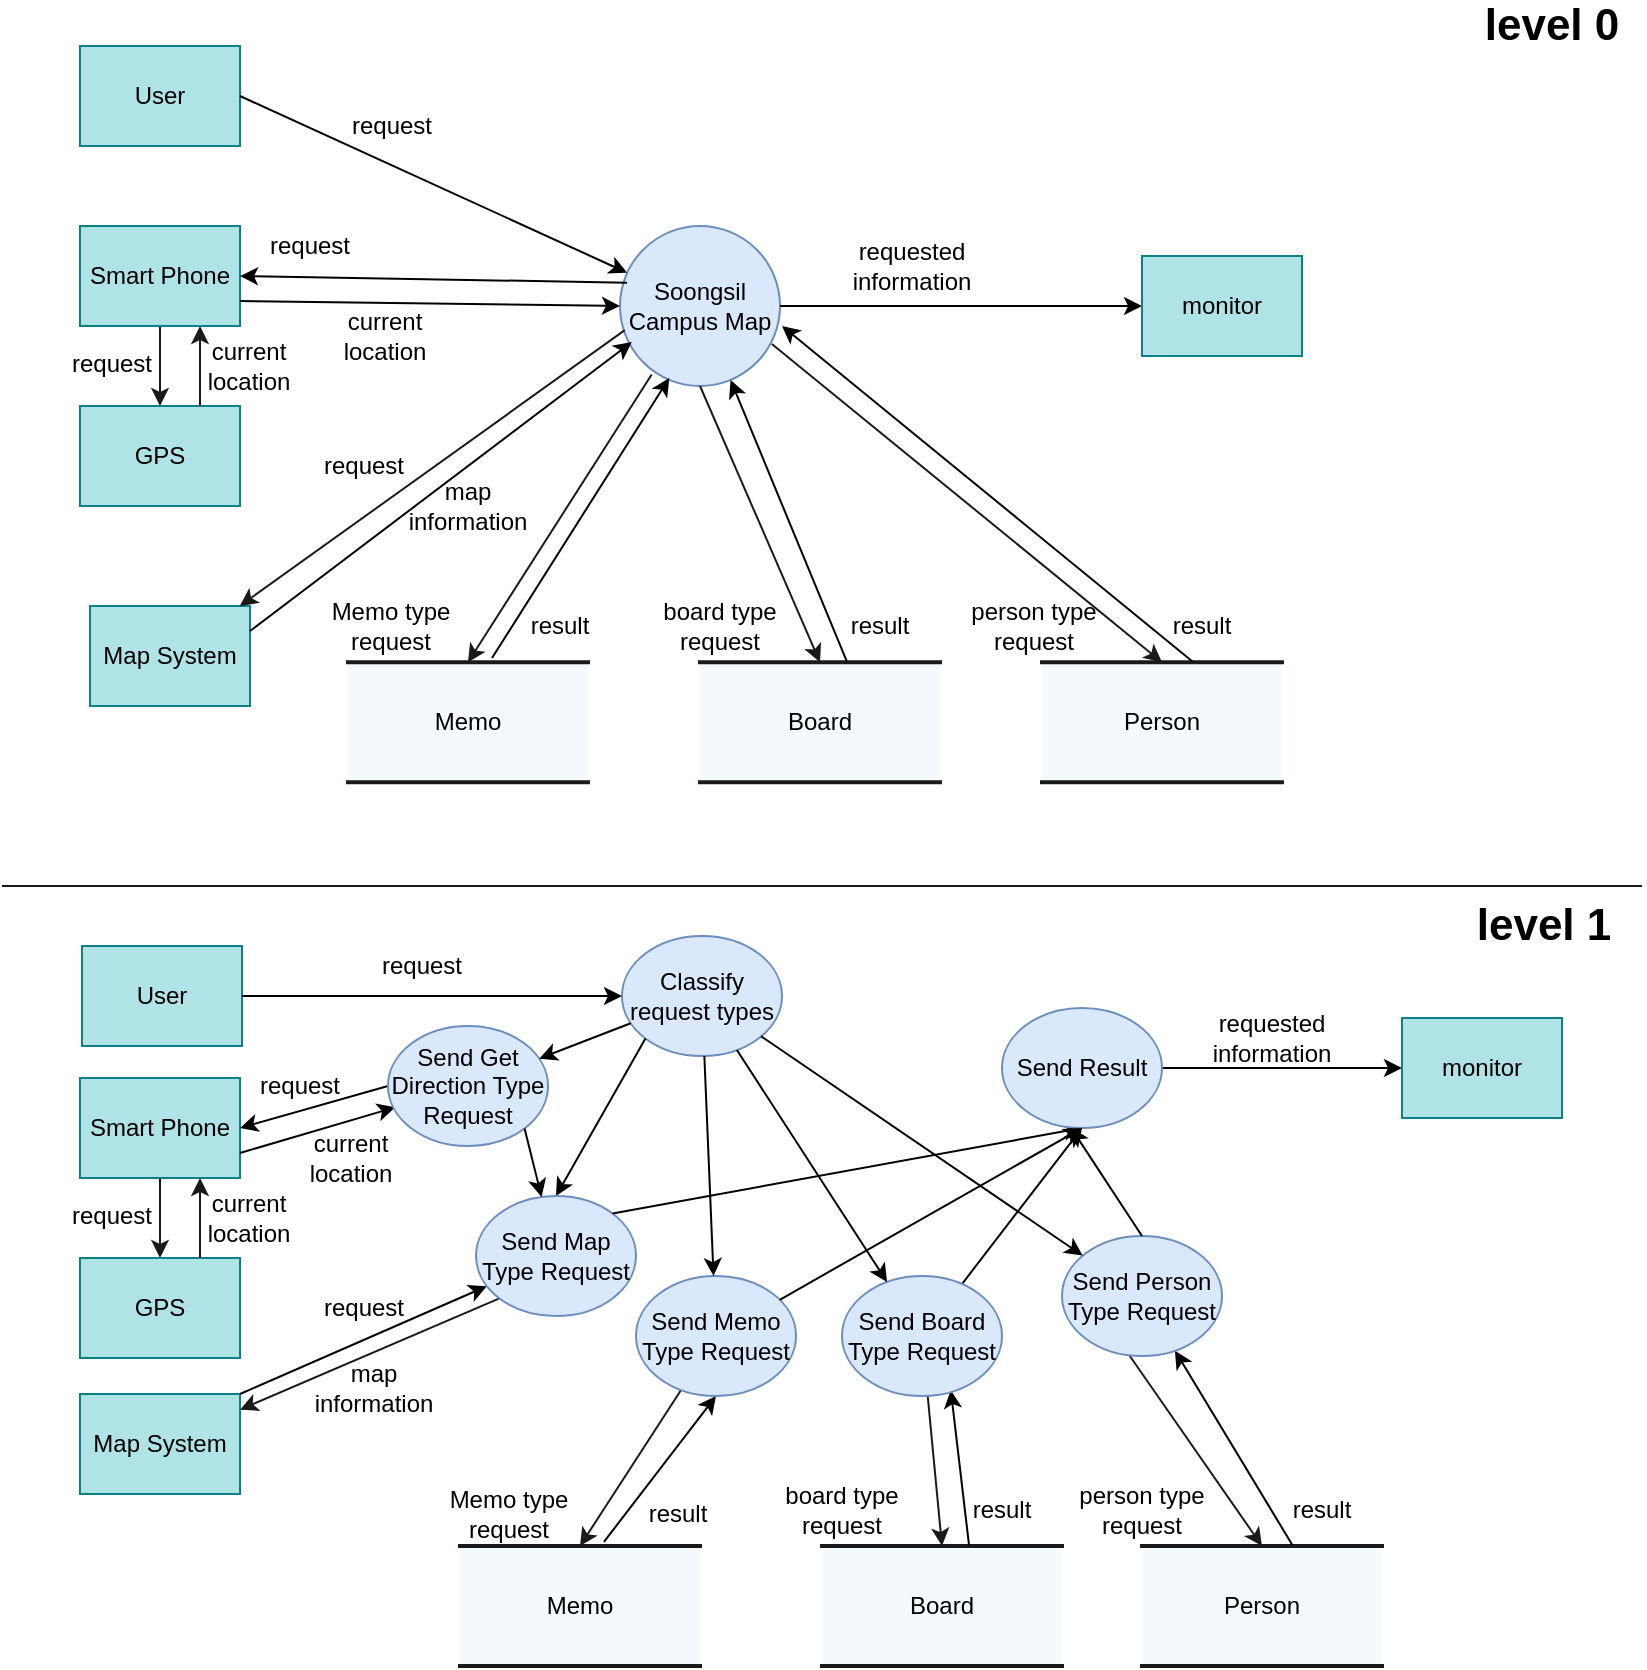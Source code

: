 <mxfile version="14.5.10" type="github">
  <diagram id="bymFOXxrn5_BvPnEqQ4S" name="Page-1">
    <mxGraphModel dx="1614" dy="864" grid="1" gridSize="10" guides="1" tooltips="1" connect="1" arrows="1" fold="1" page="1" pageScale="1" pageWidth="827" pageHeight="1169" math="0" shadow="0">
      <root>
        <mxCell id="0" />
        <mxCell id="1" parent="0" />
        <mxCell id="Yp8CZBlHFuohsSUHgXvk-1" value="Soongsil&lt;br&gt;Campus Map" style="ellipse;whiteSpace=wrap;html=1;aspect=fixed;fillColor=#dae8fc;strokeColor=#6c8ebf;" vertex="1" parent="1">
          <mxGeometry x="309" y="120" width="80" height="80" as="geometry" />
        </mxCell>
        <mxCell id="Yp8CZBlHFuohsSUHgXvk-2" value="User" style="rounded=0;whiteSpace=wrap;html=1;fillColor=#b0e3e6;strokeColor=#0e8088;" vertex="1" parent="1">
          <mxGeometry x="39" y="30" width="80" height="50" as="geometry" />
        </mxCell>
        <mxCell id="Yp8CZBlHFuohsSUHgXvk-3" value="" style="endArrow=classic;html=1;exitX=1;exitY=0.5;exitDx=0;exitDy=0;" edge="1" parent="1" source="Yp8CZBlHFuohsSUHgXvk-2" target="Yp8CZBlHFuohsSUHgXvk-1">
          <mxGeometry width="50" height="50" relative="1" as="geometry">
            <mxPoint x="179" y="240" as="sourcePoint" />
            <mxPoint x="229" y="190" as="targetPoint" />
          </mxGeometry>
        </mxCell>
        <mxCell id="Yp8CZBlHFuohsSUHgXvk-4" value="Map System" style="rounded=0;whiteSpace=wrap;html=1;fillColor=#b0e3e6;strokeColor=#0e8088;" vertex="1" parent="1">
          <mxGeometry x="44" y="310" width="80" height="50" as="geometry" />
        </mxCell>
        <mxCell id="Yp8CZBlHFuohsSUHgXvk-5" value="" style="endArrow=classic;html=1;exitX=1;exitY=0.25;exitDx=0;exitDy=0;entryX=0.074;entryY=0.725;entryDx=0;entryDy=0;entryPerimeter=0;" edge="1" parent="1" source="Yp8CZBlHFuohsSUHgXvk-4" target="Yp8CZBlHFuohsSUHgXvk-1">
          <mxGeometry width="50" height="50" relative="1" as="geometry">
            <mxPoint x="129" y="145" as="sourcePoint" />
            <mxPoint x="210.6" y="168.8" as="targetPoint" />
          </mxGeometry>
        </mxCell>
        <mxCell id="Yp8CZBlHFuohsSUHgXvk-6" value="" style="endArrow=classic;html=1;fillColor=#fff2cc;strokeColor=#1A1A1A;exitX=0.03;exitY=0.651;exitDx=0;exitDy=0;exitPerimeter=0;" edge="1" parent="1" source="Yp8CZBlHFuohsSUHgXvk-1" target="Yp8CZBlHFuohsSUHgXvk-4">
          <mxGeometry width="50" height="50" relative="1" as="geometry">
            <mxPoint x="206" y="189" as="sourcePoint" />
            <mxPoint x="220.716" y="208.284" as="targetPoint" />
          </mxGeometry>
        </mxCell>
        <mxCell id="Yp8CZBlHFuohsSUHgXvk-7" value="request" style="text;html=1;strokeColor=none;fillColor=none;align=center;verticalAlign=middle;whiteSpace=wrap;rounded=0;" vertex="1" parent="1">
          <mxGeometry x="174.5" y="60" width="40" height="20" as="geometry" />
        </mxCell>
        <mxCell id="Yp8CZBlHFuohsSUHgXvk-8" value="request" style="text;html=1;strokeColor=none;fillColor=none;align=center;verticalAlign=middle;whiteSpace=wrap;rounded=0;" vertex="1" parent="1">
          <mxGeometry x="161" y="230" width="40" height="20" as="geometry" />
        </mxCell>
        <mxCell id="Yp8CZBlHFuohsSUHgXvk-9" value="map information" style="text;html=1;strokeColor=none;fillColor=none;align=center;verticalAlign=middle;whiteSpace=wrap;rounded=0;" vertex="1" parent="1">
          <mxGeometry x="208" y="250" width="50" height="20" as="geometry" />
        </mxCell>
        <mxCell id="Yp8CZBlHFuohsSUHgXvk-10" value="" style="endArrow=classic;html=1;exitX=1;exitY=0.5;exitDx=0;exitDy=0;" edge="1" parent="1" source="Yp8CZBlHFuohsSUHgXvk-1" target="Yp8CZBlHFuohsSUHgXvk-11">
          <mxGeometry width="50" height="50" relative="1" as="geometry">
            <mxPoint x="319" y="230" as="sourcePoint" />
            <mxPoint x="369" y="170" as="targetPoint" />
          </mxGeometry>
        </mxCell>
        <mxCell id="Yp8CZBlHFuohsSUHgXvk-11" value="monitor" style="rounded=0;whiteSpace=wrap;html=1;fillColor=#b0e3e6;strokeColor=#0e8088;" vertex="1" parent="1">
          <mxGeometry x="570" y="135" width="80" height="50" as="geometry" />
        </mxCell>
        <mxCell id="Yp8CZBlHFuohsSUHgXvk-12" value="requested information" style="text;html=1;strokeColor=none;fillColor=none;align=center;verticalAlign=middle;whiteSpace=wrap;rounded=0;" vertex="1" parent="1">
          <mxGeometry x="430" y="130" width="50" height="20" as="geometry" />
        </mxCell>
        <mxCell id="Yp8CZBlHFuohsSUHgXvk-26" value="" style="endArrow=none;html=1;strokeColor=#1A1A1A;" edge="1" parent="1">
          <mxGeometry width="50" height="50" relative="1" as="geometry">
            <mxPoint y="450" as="sourcePoint" />
            <mxPoint x="820" y="450" as="targetPoint" />
          </mxGeometry>
        </mxCell>
        <mxCell id="Yp8CZBlHFuohsSUHgXvk-27" value="&lt;font style=&quot;font-size: 22px&quot;&gt;&lt;b&gt;level 0&lt;/b&gt;&lt;/font&gt;" style="text;html=1;strokeColor=none;fillColor=none;align=center;verticalAlign=middle;whiteSpace=wrap;rounded=0;" vertex="1" parent="1">
          <mxGeometry x="730" y="10" width="90" height="20" as="geometry" />
        </mxCell>
        <mxCell id="Yp8CZBlHFuohsSUHgXvk-28" value="&lt;font style=&quot;font-size: 22px&quot;&gt;&lt;b&gt;level 1&lt;/b&gt;&lt;/font&gt;" style="text;html=1;strokeColor=none;fillColor=none;align=center;verticalAlign=middle;whiteSpace=wrap;rounded=0;" vertex="1" parent="1">
          <mxGeometry x="726" y="460" width="90" height="20" as="geometry" />
        </mxCell>
        <mxCell id="Yp8CZBlHFuohsSUHgXvk-31" value="Classify request types" style="ellipse;whiteSpace=wrap;html=1;fillColor=#dae8fc;strokeColor=#6c8ebf;" vertex="1" parent="1">
          <mxGeometry x="310" y="475" width="80" height="60" as="geometry" />
        </mxCell>
        <mxCell id="Yp8CZBlHFuohsSUHgXvk-100" value="Memo" style="shape=partialRectangle;whiteSpace=wrap;html=1;left=0;right=0;fillColor=#F4F9FC;strokeWidth=2;strokeColor=#1A1A1A;" vertex="1" parent="1">
          <mxGeometry x="173" y="338.14" width="120" height="60" as="geometry" />
        </mxCell>
        <mxCell id="Yp8CZBlHFuohsSUHgXvk-101" value="" style="endArrow=classic;html=1;fillColor=#fff2cc;strokeColor=#1A1A1A;entryX=0.5;entryY=0;entryDx=0;entryDy=0;exitX=0.198;exitY=0.928;exitDx=0;exitDy=0;exitPerimeter=0;" edge="1" parent="1" target="Yp8CZBlHFuohsSUHgXvk-100" source="Yp8CZBlHFuohsSUHgXvk-1">
          <mxGeometry width="50" height="50" relative="1" as="geometry">
            <mxPoint x="233" y="210" as="sourcePoint" />
            <mxPoint x="224" y="226.14" as="targetPoint" />
          </mxGeometry>
        </mxCell>
        <mxCell id="Yp8CZBlHFuohsSUHgXvk-102" value="board type request" style="text;html=1;strokeColor=none;fillColor=none;align=center;verticalAlign=middle;whiteSpace=wrap;rounded=0;" vertex="1" parent="1">
          <mxGeometry x="329" y="310" width="60" height="20" as="geometry" />
        </mxCell>
        <mxCell id="Yp8CZBlHFuohsSUHgXvk-103" value="" style="endArrow=classic;html=1;exitX=0.6;exitY=-0.035;exitDx=0;exitDy=0;exitPerimeter=0;entryX=0.308;entryY=0.95;entryDx=0;entryDy=0;entryPerimeter=0;" edge="1" parent="1" source="Yp8CZBlHFuohsSUHgXvk-100" target="Yp8CZBlHFuohsSUHgXvk-1">
          <mxGeometry width="50" height="50" relative="1" as="geometry">
            <mxPoint x="251" y="364.14" as="sourcePoint" />
            <mxPoint x="245" y="210" as="targetPoint" />
          </mxGeometry>
        </mxCell>
        <mxCell id="Yp8CZBlHFuohsSUHgXvk-104" value="result" style="text;html=1;strokeColor=none;fillColor=none;align=center;verticalAlign=middle;whiteSpace=wrap;rounded=0;" vertex="1" parent="1">
          <mxGeometry x="249" y="310" width="60" height="20" as="geometry" />
        </mxCell>
        <mxCell id="Yp8CZBlHFuohsSUHgXvk-105" value="Board" style="shape=partialRectangle;whiteSpace=wrap;html=1;left=0;right=0;fillColor=#F4F9FC;strokeWidth=2;strokeColor=#1A1A1A;" vertex="1" parent="1">
          <mxGeometry x="349" y="338.14" width="120" height="60" as="geometry" />
        </mxCell>
        <mxCell id="Yp8CZBlHFuohsSUHgXvk-106" value="" style="endArrow=classic;html=1;exitX=0.5;exitY=1;exitDx=0;exitDy=0;fillColor=#fff2cc;strokeColor=#1A1A1A;entryX=0.5;entryY=0;entryDx=0;entryDy=0;" edge="1" parent="1" target="Yp8CZBlHFuohsSUHgXvk-105" source="Yp8CZBlHFuohsSUHgXvk-1">
          <mxGeometry width="50" height="50" relative="1" as="geometry">
            <mxPoint x="259.959" y="205.485" as="sourcePoint" />
            <mxPoint x="433" y="241.14" as="targetPoint" />
          </mxGeometry>
        </mxCell>
        <mxCell id="Yp8CZBlHFuohsSUHgXvk-107" value="person type request" style="text;html=1;strokeColor=none;fillColor=none;align=center;verticalAlign=middle;whiteSpace=wrap;rounded=0;" vertex="1" parent="1">
          <mxGeometry x="480" y="310" width="72" height="20" as="geometry" />
        </mxCell>
        <mxCell id="Yp8CZBlHFuohsSUHgXvk-108" value="" style="endArrow=classic;html=1;exitX=0.613;exitY=-0.001;exitDx=0;exitDy=0;exitPerimeter=0;" edge="1" parent="1" source="Yp8CZBlHFuohsSUHgXvk-105" target="Yp8CZBlHFuohsSUHgXvk-1">
          <mxGeometry width="50" height="50" relative="1" as="geometry">
            <mxPoint x="433" y="253.64" as="sourcePoint" />
            <mxPoint x="268.598" y="195.0" as="targetPoint" />
          </mxGeometry>
        </mxCell>
        <mxCell id="Yp8CZBlHFuohsSUHgXvk-109" value="result" style="text;html=1;strokeColor=none;fillColor=none;align=center;verticalAlign=middle;whiteSpace=wrap;rounded=0;" vertex="1" parent="1">
          <mxGeometry x="570" y="310" width="60" height="20" as="geometry" />
        </mxCell>
        <mxCell id="Yp8CZBlHFuohsSUHgXvk-129" style="edgeStyle=orthogonalEdgeStyle;rounded=0;orthogonalLoop=1;jettySize=auto;html=1;strokeColor=#1A1A1A;" edge="1" parent="1" source="Yp8CZBlHFuohsSUHgXvk-121" target="Yp8CZBlHFuohsSUHgXvk-126">
          <mxGeometry relative="1" as="geometry" />
        </mxCell>
        <mxCell id="Yp8CZBlHFuohsSUHgXvk-121" value="Smart Phone" style="rounded=0;whiteSpace=wrap;html=1;fillColor=#b0e3e6;strokeColor=#0e8088;" vertex="1" parent="1">
          <mxGeometry x="39" y="120" width="80" height="50" as="geometry" />
        </mxCell>
        <mxCell id="Yp8CZBlHFuohsSUHgXvk-122" value="" style="endArrow=classic;html=1;entryX=1;entryY=0.5;entryDx=0;entryDy=0;exitX=0.044;exitY=0.354;exitDx=0;exitDy=0;exitPerimeter=0;" edge="1" parent="1" source="Yp8CZBlHFuohsSUHgXvk-1" target="Yp8CZBlHFuohsSUHgXvk-121">
          <mxGeometry width="50" height="50" relative="1" as="geometry">
            <mxPoint x="199.309" y="164.039" as="sourcePoint" />
            <mxPoint x="119" y="154" as="targetPoint" />
          </mxGeometry>
        </mxCell>
        <mxCell id="Yp8CZBlHFuohsSUHgXvk-123" value="" style="endArrow=classic;html=1;exitX=1;exitY=0.75;exitDx=0;exitDy=0;entryX=0;entryY=0.5;entryDx=0;entryDy=0;" edge="1" parent="1" source="Yp8CZBlHFuohsSUHgXvk-121" target="Yp8CZBlHFuohsSUHgXvk-1">
          <mxGeometry width="50" height="50" relative="1" as="geometry">
            <mxPoint x="209" y="180" as="sourcePoint" />
            <mxPoint x="199" y="170" as="targetPoint" />
          </mxGeometry>
        </mxCell>
        <mxCell id="Yp8CZBlHFuohsSUHgXvk-124" value="request" style="text;html=1;strokeColor=none;fillColor=none;align=center;verticalAlign=middle;whiteSpace=wrap;rounded=0;" vertex="1" parent="1">
          <mxGeometry x="134" y="120" width="40" height="20" as="geometry" />
        </mxCell>
        <mxCell id="Yp8CZBlHFuohsSUHgXvk-125" value="current &lt;br&gt;location" style="text;html=1;strokeColor=none;fillColor=none;align=center;verticalAlign=middle;whiteSpace=wrap;rounded=0;rotation=0;" vertex="1" parent="1">
          <mxGeometry x="78" y="180" width="91" height="20" as="geometry" />
        </mxCell>
        <mxCell id="Yp8CZBlHFuohsSUHgXvk-126" value="GPS" style="rounded=0;whiteSpace=wrap;html=1;fillColor=#b0e3e6;strokeColor=#0e8088;" vertex="1" parent="1">
          <mxGeometry x="39" y="210" width="80" height="50" as="geometry" />
        </mxCell>
        <mxCell id="Yp8CZBlHFuohsSUHgXvk-130" value="request" style="text;html=1;strokeColor=none;fillColor=none;align=center;verticalAlign=middle;whiteSpace=wrap;rounded=0;" vertex="1" parent="1">
          <mxGeometry x="35" y="179" width="40" height="20" as="geometry" />
        </mxCell>
        <mxCell id="Yp8CZBlHFuohsSUHgXvk-132" value="Person" style="shape=partialRectangle;whiteSpace=wrap;html=1;left=0;right=0;fillColor=#F4F9FC;strokeWidth=2;strokeColor=#1A1A1A;" vertex="1" parent="1">
          <mxGeometry x="520" y="338.14" width="120" height="60" as="geometry" />
        </mxCell>
        <mxCell id="Yp8CZBlHFuohsSUHgXvk-133" value="" style="endArrow=classic;html=1;exitX=0.627;exitY=-0.007;exitDx=0;exitDy=0;exitPerimeter=0;" edge="1" parent="1" source="Yp8CZBlHFuohsSUHgXvk-132">
          <mxGeometry width="50" height="50" relative="1" as="geometry">
            <mxPoint x="420" y="348.14" as="sourcePoint" />
            <mxPoint x="390" y="170" as="targetPoint" />
          </mxGeometry>
        </mxCell>
        <mxCell id="Yp8CZBlHFuohsSUHgXvk-134" value="" style="endArrow=classic;html=1;fillColor=#fff2cc;strokeColor=#1A1A1A;entryX=0.5;entryY=0;entryDx=0;entryDy=0;exitX=0.949;exitY=0.737;exitDx=0;exitDy=0;exitPerimeter=0;" edge="1" parent="1" source="Yp8CZBlHFuohsSUHgXvk-1" target="Yp8CZBlHFuohsSUHgXvk-132">
          <mxGeometry width="50" height="50" relative="1" as="geometry">
            <mxPoint x="269.959" y="215.485" as="sourcePoint" />
            <mxPoint x="390" y="348.14" as="targetPoint" />
          </mxGeometry>
        </mxCell>
        <mxCell id="Yp8CZBlHFuohsSUHgXvk-135" value="result" style="text;html=1;strokeColor=none;fillColor=none;align=center;verticalAlign=middle;whiteSpace=wrap;rounded=0;" vertex="1" parent="1">
          <mxGeometry x="409" y="310" width="60" height="20" as="geometry" />
        </mxCell>
        <mxCell id="Yp8CZBlHFuohsSUHgXvk-136" value="Memo type request" style="text;html=1;strokeColor=none;fillColor=none;align=center;verticalAlign=middle;whiteSpace=wrap;rounded=0;" vertex="1" parent="1">
          <mxGeometry x="161" y="310" width="67" height="20" as="geometry" />
        </mxCell>
        <mxCell id="Yp8CZBlHFuohsSUHgXvk-140" style="edgeStyle=orthogonalEdgeStyle;rounded=0;orthogonalLoop=1;jettySize=auto;html=1;strokeColor=#1A1A1A;entryX=0.75;entryY=1;entryDx=0;entryDy=0;exitX=0.75;exitY=0;exitDx=0;exitDy=0;" edge="1" parent="1" source="Yp8CZBlHFuohsSUHgXvk-126" target="Yp8CZBlHFuohsSUHgXvk-121">
          <mxGeometry relative="1" as="geometry">
            <mxPoint x="89" y="180" as="sourcePoint" />
            <mxPoint x="89" y="220" as="targetPoint" />
          </mxGeometry>
        </mxCell>
        <mxCell id="Yp8CZBlHFuohsSUHgXvk-141" value="current &lt;br&gt;location" style="text;html=1;strokeColor=none;fillColor=none;align=center;verticalAlign=middle;whiteSpace=wrap;rounded=0;rotation=0;" vertex="1" parent="1">
          <mxGeometry x="146" y="165" width="91" height="20" as="geometry" />
        </mxCell>
        <mxCell id="Yp8CZBlHFuohsSUHgXvk-145" value="User" style="rounded=0;whiteSpace=wrap;html=1;fillColor=#b0e3e6;strokeColor=#0e8088;" vertex="1" parent="1">
          <mxGeometry x="40" y="480" width="80" height="50" as="geometry" />
        </mxCell>
        <mxCell id="Yp8CZBlHFuohsSUHgXvk-146" value="" style="endArrow=classic;html=1;exitX=1;exitY=0.5;exitDx=0;exitDy=0;" edge="1" parent="1" source="Yp8CZBlHFuohsSUHgXvk-145">
          <mxGeometry width="50" height="50" relative="1" as="geometry">
            <mxPoint x="180" y="690" as="sourcePoint" />
            <mxPoint x="310" y="505" as="targetPoint" />
          </mxGeometry>
        </mxCell>
        <mxCell id="Yp8CZBlHFuohsSUHgXvk-147" value="Map System" style="rounded=0;whiteSpace=wrap;html=1;fillColor=#b0e3e6;strokeColor=#0e8088;" vertex="1" parent="1">
          <mxGeometry x="39" y="704" width="80" height="50" as="geometry" />
        </mxCell>
        <mxCell id="Yp8CZBlHFuohsSUHgXvk-148" value="" style="endArrow=classic;html=1;exitX=1;exitY=0;exitDx=0;exitDy=0;" edge="1" parent="1" source="Yp8CZBlHFuohsSUHgXvk-147" target="Yp8CZBlHFuohsSUHgXvk-185">
          <mxGeometry width="50" height="50" relative="1" as="geometry">
            <mxPoint x="133" y="759" as="sourcePoint" />
            <mxPoint x="318.92" y="792" as="targetPoint" />
          </mxGeometry>
        </mxCell>
        <mxCell id="Yp8CZBlHFuohsSUHgXvk-149" value="" style="endArrow=classic;html=1;fillColor=#fff2cc;strokeColor=#1A1A1A;exitX=0;exitY=1;exitDx=0;exitDy=0;" edge="1" parent="1" source="Yp8CZBlHFuohsSUHgXvk-185" target="Yp8CZBlHFuohsSUHgXvk-147">
          <mxGeometry width="50" height="50" relative="1" as="geometry">
            <mxPoint x="315.4" y="786.08" as="sourcePoint" />
            <mxPoint x="224.716" y="822.284" as="targetPoint" />
          </mxGeometry>
        </mxCell>
        <mxCell id="Yp8CZBlHFuohsSUHgXvk-150" value="request" style="text;html=1;strokeColor=none;fillColor=none;align=center;verticalAlign=middle;whiteSpace=wrap;rounded=0;" vertex="1" parent="1">
          <mxGeometry x="190" y="480" width="40" height="20" as="geometry" />
        </mxCell>
        <mxCell id="Yp8CZBlHFuohsSUHgXvk-151" value="request" style="text;html=1;strokeColor=none;fillColor=none;align=center;verticalAlign=middle;whiteSpace=wrap;rounded=0;" vertex="1" parent="1">
          <mxGeometry x="161" y="651" width="40" height="20" as="geometry" />
        </mxCell>
        <mxCell id="Yp8CZBlHFuohsSUHgXvk-152" value="map information" style="text;html=1;strokeColor=none;fillColor=none;align=center;verticalAlign=middle;whiteSpace=wrap;rounded=0;" vertex="1" parent="1">
          <mxGeometry x="161" y="691" width="50" height="20" as="geometry" />
        </mxCell>
        <mxCell id="Yp8CZBlHFuohsSUHgXvk-153" value="" style="endArrow=classic;html=1;" edge="1" parent="1" source="Yp8CZBlHFuohsSUHgXvk-194" target="Yp8CZBlHFuohsSUHgXvk-154">
          <mxGeometry width="50" height="50" relative="1" as="geometry">
            <mxPoint x="552" y="542.5" as="sourcePoint" />
            <mxPoint x="532" y="552.5" as="targetPoint" />
          </mxGeometry>
        </mxCell>
        <mxCell id="Yp8CZBlHFuohsSUHgXvk-154" value="monitor" style="rounded=0;whiteSpace=wrap;html=1;fillColor=#b0e3e6;strokeColor=#0e8088;" vertex="1" parent="1">
          <mxGeometry x="700" y="516" width="80" height="50" as="geometry" />
        </mxCell>
        <mxCell id="Yp8CZBlHFuohsSUHgXvk-155" value="requested information" style="text;html=1;strokeColor=none;fillColor=none;align=center;verticalAlign=middle;whiteSpace=wrap;rounded=0;" vertex="1" parent="1">
          <mxGeometry x="610" y="516" width="50" height="20" as="geometry" />
        </mxCell>
        <mxCell id="Yp8CZBlHFuohsSUHgXvk-156" value="Memo" style="shape=partialRectangle;whiteSpace=wrap;html=1;left=0;right=0;fillColor=#F4F9FC;strokeWidth=2;strokeColor=#1A1A1A;" vertex="1" parent="1">
          <mxGeometry x="229" y="780" width="120" height="60" as="geometry" />
        </mxCell>
        <mxCell id="Yp8CZBlHFuohsSUHgXvk-157" value="" style="endArrow=classic;html=1;fillColor=#fff2cc;strokeColor=#1A1A1A;entryX=0.5;entryY=0;entryDx=0;entryDy=0;" edge="1" parent="1" source="Yp8CZBlHFuohsSUHgXvk-188" target="Yp8CZBlHFuohsSUHgXvk-156">
          <mxGeometry width="50" height="50" relative="1" as="geometry">
            <mxPoint x="274.84" y="689.24" as="sourcePoint" />
            <mxPoint x="174" y="721.14" as="targetPoint" />
          </mxGeometry>
        </mxCell>
        <mxCell id="Yp8CZBlHFuohsSUHgXvk-158" value="board type request" style="text;html=1;strokeColor=none;fillColor=none;align=center;verticalAlign=middle;whiteSpace=wrap;rounded=0;" vertex="1" parent="1">
          <mxGeometry x="390" y="751.86" width="60" height="20" as="geometry" />
        </mxCell>
        <mxCell id="Yp8CZBlHFuohsSUHgXvk-159" value="" style="endArrow=classic;html=1;exitX=0.6;exitY=-0.035;exitDx=0;exitDy=0;exitPerimeter=0;entryX=0.5;entryY=1;entryDx=0;entryDy=0;" edge="1" parent="1" source="Yp8CZBlHFuohsSUHgXvk-156" target="Yp8CZBlHFuohsSUHgXvk-188">
          <mxGeometry width="50" height="50" relative="1" as="geometry">
            <mxPoint x="201" y="859.14" as="sourcePoint" />
            <mxPoint x="283.64" y="691" as="targetPoint" />
          </mxGeometry>
        </mxCell>
        <mxCell id="Yp8CZBlHFuohsSUHgXvk-160" value="result" style="text;html=1;strokeColor=none;fillColor=none;align=center;verticalAlign=middle;whiteSpace=wrap;rounded=0;" vertex="1" parent="1">
          <mxGeometry x="308" y="754" width="60" height="20" as="geometry" />
        </mxCell>
        <mxCell id="Yp8CZBlHFuohsSUHgXvk-161" value="Board" style="shape=partialRectangle;whiteSpace=wrap;html=1;left=0;right=0;fillColor=#F4F9FC;strokeWidth=2;strokeColor=#1A1A1A;" vertex="1" parent="1">
          <mxGeometry x="410" y="780" width="120" height="60" as="geometry" />
        </mxCell>
        <mxCell id="Yp8CZBlHFuohsSUHgXvk-162" value="" style="endArrow=classic;html=1;fillColor=#fff2cc;strokeColor=#1A1A1A;entryX=0.5;entryY=0;entryDx=0;entryDy=0;startArrow=none;" edge="1" parent="1" source="Yp8CZBlHFuohsSUHgXvk-189" target="Yp8CZBlHFuohsSUHgXvk-161">
          <mxGeometry width="50" height="50" relative="1" as="geometry">
            <mxPoint x="460" y="640" as="sourcePoint" />
            <mxPoint x="383" y="736.14" as="targetPoint" />
          </mxGeometry>
        </mxCell>
        <mxCell id="Yp8CZBlHFuohsSUHgXvk-163" value="person type request" style="text;html=1;strokeColor=none;fillColor=none;align=center;verticalAlign=middle;whiteSpace=wrap;rounded=0;" vertex="1" parent="1">
          <mxGeometry x="534" y="751.86" width="72" height="20" as="geometry" />
        </mxCell>
        <mxCell id="Yp8CZBlHFuohsSUHgXvk-164" value="" style="endArrow=classic;html=1;exitX=0.613;exitY=-0.001;exitDx=0;exitDy=0;exitPerimeter=0;entryX=0.68;entryY=0.952;entryDx=0;entryDy=0;entryPerimeter=0;" edge="1" parent="1" source="Yp8CZBlHFuohsSUHgXvk-161" target="Yp8CZBlHFuohsSUHgXvk-189">
          <mxGeometry width="50" height="50" relative="1" as="geometry">
            <mxPoint x="383" y="748.64" as="sourcePoint" />
            <mxPoint x="314.335" y="691.944" as="targetPoint" />
          </mxGeometry>
        </mxCell>
        <mxCell id="Yp8CZBlHFuohsSUHgXvk-165" value="result" style="text;html=1;strokeColor=none;fillColor=none;align=center;verticalAlign=middle;whiteSpace=wrap;rounded=0;" vertex="1" parent="1">
          <mxGeometry x="630" y="751.86" width="60" height="20" as="geometry" />
        </mxCell>
        <mxCell id="Yp8CZBlHFuohsSUHgXvk-166" style="edgeStyle=orthogonalEdgeStyle;rounded=0;orthogonalLoop=1;jettySize=auto;html=1;strokeColor=#1A1A1A;" edge="1" parent="1" source="Yp8CZBlHFuohsSUHgXvk-167" target="Yp8CZBlHFuohsSUHgXvk-172">
          <mxGeometry relative="1" as="geometry" />
        </mxCell>
        <mxCell id="Yp8CZBlHFuohsSUHgXvk-167" value="Smart Phone" style="rounded=0;whiteSpace=wrap;html=1;fillColor=#b0e3e6;strokeColor=#0e8088;" vertex="1" parent="1">
          <mxGeometry x="39" y="546" width="80" height="50" as="geometry" />
        </mxCell>
        <mxCell id="Yp8CZBlHFuohsSUHgXvk-168" value="" style="endArrow=classic;html=1;entryX=1;entryY=0.5;entryDx=0;entryDy=0;exitX=0;exitY=0.5;exitDx=0;exitDy=0;" edge="1" parent="1" target="Yp8CZBlHFuohsSUHgXvk-167">
          <mxGeometry width="50" height="50" relative="1" as="geometry">
            <mxPoint x="193.0" y="550" as="sourcePoint" />
            <mxPoint x="58" y="628" as="targetPoint" />
          </mxGeometry>
        </mxCell>
        <mxCell id="Yp8CZBlHFuohsSUHgXvk-169" value="" style="endArrow=classic;html=1;exitX=1;exitY=0.75;exitDx=0;exitDy=0;entryX=0.046;entryY=0.677;entryDx=0;entryDy=0;entryPerimeter=0;" edge="1" parent="1" source="Yp8CZBlHFuohsSUHgXvk-167">
          <mxGeometry width="50" height="50" relative="1" as="geometry">
            <mxPoint x="148" y="654" as="sourcePoint" />
            <mxPoint x="196.68" y="560.62" as="targetPoint" />
          </mxGeometry>
        </mxCell>
        <mxCell id="Yp8CZBlHFuohsSUHgXvk-170" value="request" style="text;html=1;strokeColor=none;fillColor=none;align=center;verticalAlign=middle;whiteSpace=wrap;rounded=0;" vertex="1" parent="1">
          <mxGeometry x="129" y="540" width="40" height="20" as="geometry" />
        </mxCell>
        <mxCell id="Yp8CZBlHFuohsSUHgXvk-171" value="current &lt;br&gt;location" style="text;html=1;strokeColor=none;fillColor=none;align=center;verticalAlign=middle;whiteSpace=wrap;rounded=0;rotation=0;" vertex="1" parent="1">
          <mxGeometry x="78" y="606" width="91" height="20" as="geometry" />
        </mxCell>
        <mxCell id="Yp8CZBlHFuohsSUHgXvk-172" value="GPS" style="rounded=0;whiteSpace=wrap;html=1;fillColor=#b0e3e6;strokeColor=#0e8088;" vertex="1" parent="1">
          <mxGeometry x="39" y="636" width="80" height="50" as="geometry" />
        </mxCell>
        <mxCell id="Yp8CZBlHFuohsSUHgXvk-173" value="request" style="text;html=1;strokeColor=none;fillColor=none;align=center;verticalAlign=middle;whiteSpace=wrap;rounded=0;" vertex="1" parent="1">
          <mxGeometry x="35" y="605" width="40" height="20" as="geometry" />
        </mxCell>
        <mxCell id="Yp8CZBlHFuohsSUHgXvk-174" value="Person" style="shape=partialRectangle;whiteSpace=wrap;html=1;left=0;right=0;fillColor=#F4F9FC;strokeWidth=2;strokeColor=#1A1A1A;" vertex="1" parent="1">
          <mxGeometry x="570" y="780" width="120" height="60" as="geometry" />
        </mxCell>
        <mxCell id="Yp8CZBlHFuohsSUHgXvk-175" value="" style="endArrow=classic;html=1;exitX=0.627;exitY=-0.007;exitDx=0;exitDy=0;exitPerimeter=0;" edge="1" parent="1" source="Yp8CZBlHFuohsSUHgXvk-174" target="Yp8CZBlHFuohsSUHgXvk-190">
          <mxGeometry width="50" height="50" relative="1" as="geometry">
            <mxPoint x="370" y="843.14" as="sourcePoint" />
            <mxPoint x="340" y="665" as="targetPoint" />
          </mxGeometry>
        </mxCell>
        <mxCell id="Yp8CZBlHFuohsSUHgXvk-176" value="" style="endArrow=classic;html=1;fillColor=#fff2cc;strokeColor=#1A1A1A;entryX=0.5;entryY=0;entryDx=0;entryDy=0;exitX=0.412;exitY=0.977;exitDx=0;exitDy=0;exitPerimeter=0;" edge="1" parent="1" source="Yp8CZBlHFuohsSUHgXvk-190" target="Yp8CZBlHFuohsSUHgXvk-174">
          <mxGeometry width="50" height="50" relative="1" as="geometry">
            <mxPoint x="334.92" y="673.96" as="sourcePoint" />
            <mxPoint x="340" y="843.14" as="targetPoint" />
          </mxGeometry>
        </mxCell>
        <mxCell id="Yp8CZBlHFuohsSUHgXvk-177" value="result" style="text;html=1;strokeColor=none;fillColor=none;align=center;verticalAlign=middle;whiteSpace=wrap;rounded=0;" vertex="1" parent="1">
          <mxGeometry x="470" y="751.86" width="60" height="20" as="geometry" />
        </mxCell>
        <mxCell id="Yp8CZBlHFuohsSUHgXvk-178" value="Memo type request" style="text;html=1;strokeColor=none;fillColor=none;align=center;verticalAlign=middle;whiteSpace=wrap;rounded=0;" vertex="1" parent="1">
          <mxGeometry x="220" y="754" width="67" height="20" as="geometry" />
        </mxCell>
        <mxCell id="Yp8CZBlHFuohsSUHgXvk-179" style="edgeStyle=orthogonalEdgeStyle;rounded=0;orthogonalLoop=1;jettySize=auto;html=1;strokeColor=#1A1A1A;entryX=0.75;entryY=1;entryDx=0;entryDy=0;exitX=0.75;exitY=0;exitDx=0;exitDy=0;" edge="1" parent="1" source="Yp8CZBlHFuohsSUHgXvk-172" target="Yp8CZBlHFuohsSUHgXvk-167">
          <mxGeometry relative="1" as="geometry">
            <mxPoint x="89" y="606" as="sourcePoint" />
            <mxPoint x="89" y="646" as="targetPoint" />
          </mxGeometry>
        </mxCell>
        <mxCell id="Yp8CZBlHFuohsSUHgXvk-180" value="current &lt;br&gt;location" style="text;html=1;strokeColor=none;fillColor=none;align=center;verticalAlign=middle;whiteSpace=wrap;rounded=0;rotation=0;" vertex="1" parent="1">
          <mxGeometry x="129" y="576" width="91" height="20" as="geometry" />
        </mxCell>
        <mxCell id="Yp8CZBlHFuohsSUHgXvk-181" value="Send Get Direction Type Request" style="ellipse;whiteSpace=wrap;html=1;fillColor=#dae8fc;strokeColor=#6c8ebf;" vertex="1" parent="1">
          <mxGeometry x="193" y="520" width="80" height="60" as="geometry" />
        </mxCell>
        <mxCell id="Yp8CZBlHFuohsSUHgXvk-184" value="" style="endArrow=classic;html=1;exitX=0;exitY=1;exitDx=0;exitDy=0;entryX=0.5;entryY=0;entryDx=0;entryDy=0;" edge="1" parent="1" source="Yp8CZBlHFuohsSUHgXvk-31" target="Yp8CZBlHFuohsSUHgXvk-185">
          <mxGeometry width="50" height="50" relative="1" as="geometry">
            <mxPoint x="399" y="670" as="sourcePoint" />
            <mxPoint x="298.18" y="558.674" as="targetPoint" />
          </mxGeometry>
        </mxCell>
        <mxCell id="Yp8CZBlHFuohsSUHgXvk-185" value="Send Map Type Request" style="ellipse;whiteSpace=wrap;html=1;fillColor=#dae8fc;strokeColor=#6c8ebf;" vertex="1" parent="1">
          <mxGeometry x="237" y="605" width="80" height="60" as="geometry" />
        </mxCell>
        <mxCell id="Yp8CZBlHFuohsSUHgXvk-186" value="" style="endArrow=classic;html=1;" edge="1" parent="1" source="Yp8CZBlHFuohsSUHgXvk-31" target="Yp8CZBlHFuohsSUHgXvk-181">
          <mxGeometry width="50" height="50" relative="1" as="geometry">
            <mxPoint x="331.716" y="536.213" as="sourcePoint" />
            <mxPoint x="287" y="704" as="targetPoint" />
          </mxGeometry>
        </mxCell>
        <mxCell id="Yp8CZBlHFuohsSUHgXvk-187" value="" style="endArrow=classic;html=1;exitX=1;exitY=1;exitDx=0;exitDy=0;" edge="1" parent="1" source="Yp8CZBlHFuohsSUHgXvk-181" target="Yp8CZBlHFuohsSUHgXvk-185">
          <mxGeometry width="50" height="50" relative="1" as="geometry">
            <mxPoint x="331.218" y="535.833" as="sourcePoint" />
            <mxPoint x="271.691" y="579.096" as="targetPoint" />
          </mxGeometry>
        </mxCell>
        <mxCell id="Yp8CZBlHFuohsSUHgXvk-188" value="Send Memo Type Request" style="ellipse;whiteSpace=wrap;html=1;fillColor=#dae8fc;strokeColor=#6c8ebf;" vertex="1" parent="1">
          <mxGeometry x="317" y="645" width="80" height="60" as="geometry" />
        </mxCell>
        <mxCell id="Yp8CZBlHFuohsSUHgXvk-190" value="Send Person Type Request" style="ellipse;whiteSpace=wrap;html=1;fillColor=#dae8fc;strokeColor=#6c8ebf;" vertex="1" parent="1">
          <mxGeometry x="530" y="625" width="80" height="60" as="geometry" />
        </mxCell>
        <mxCell id="Yp8CZBlHFuohsSUHgXvk-191" value="" style="endArrow=classic;html=1;" edge="1" parent="1" source="Yp8CZBlHFuohsSUHgXvk-31" target="Yp8CZBlHFuohsSUHgXvk-188">
          <mxGeometry width="50" height="50" relative="1" as="geometry">
            <mxPoint x="331.716" y="536.213" as="sourcePoint" />
            <mxPoint x="287" y="704" as="targetPoint" />
          </mxGeometry>
        </mxCell>
        <mxCell id="Yp8CZBlHFuohsSUHgXvk-193" value="" style="endArrow=classic;html=1;exitX=1;exitY=0;exitDx=0;exitDy=0;entryX=0.5;entryY=1;entryDx=0;entryDy=0;" edge="1" parent="1" source="Yp8CZBlHFuohsSUHgXvk-185" target="Yp8CZBlHFuohsSUHgXvk-194">
          <mxGeometry width="50" height="50" relative="1" as="geometry">
            <mxPoint x="365.453" y="544.72" as="sourcePoint" />
            <mxPoint x="580" y="750" as="targetPoint" />
          </mxGeometry>
        </mxCell>
        <mxCell id="Yp8CZBlHFuohsSUHgXvk-194" value="Send Result" style="ellipse;whiteSpace=wrap;html=1;fillColor=#dae8fc;strokeColor=#6c8ebf;" vertex="1" parent="1">
          <mxGeometry x="500" y="511" width="80" height="60" as="geometry" />
        </mxCell>
        <mxCell id="Yp8CZBlHFuohsSUHgXvk-195" value="" style="endArrow=classic;html=1;entryX=0.5;entryY=1;entryDx=0;entryDy=0;" edge="1" parent="1" source="Yp8CZBlHFuohsSUHgXvk-188" target="Yp8CZBlHFuohsSUHgXvk-194">
          <mxGeometry width="50" height="50" relative="1" as="geometry">
            <mxPoint x="315.284" y="666.213" as="sourcePoint" />
            <mxPoint x="590" y="760" as="targetPoint" />
          </mxGeometry>
        </mxCell>
        <mxCell id="Yp8CZBlHFuohsSUHgXvk-196" value="" style="endArrow=classic;html=1;entryX=0.5;entryY=1;entryDx=0;entryDy=0;" edge="1" parent="1" source="Yp8CZBlHFuohsSUHgXvk-189" target="Yp8CZBlHFuohsSUHgXvk-194">
          <mxGeometry width="50" height="50" relative="1" as="geometry">
            <mxPoint x="415.679" y="653.3" as="sourcePoint" />
            <mxPoint x="595.716" y="748.787" as="targetPoint" />
          </mxGeometry>
        </mxCell>
        <mxCell id="Yp8CZBlHFuohsSUHgXvk-197" value="" style="endArrow=classic;html=1;entryX=0.431;entryY=0.998;entryDx=0;entryDy=0;exitX=0.5;exitY=0;exitDx=0;exitDy=0;entryPerimeter=0;" edge="1" parent="1" source="Yp8CZBlHFuohsSUHgXvk-190" target="Yp8CZBlHFuohsSUHgXvk-194">
          <mxGeometry width="50" height="50" relative="1" as="geometry">
            <mxPoint x="508.284" y="646.213" as="sourcePoint" />
            <mxPoint x="584" y="770" as="targetPoint" />
          </mxGeometry>
        </mxCell>
        <mxCell id="Yp8CZBlHFuohsSUHgXvk-189" value="Send Board Type Request" style="ellipse;whiteSpace=wrap;html=1;fillColor=#dae8fc;strokeColor=#6c8ebf;" vertex="1" parent="1">
          <mxGeometry x="420" y="645" width="80" height="60" as="geometry" />
        </mxCell>
        <mxCell id="Yp8CZBlHFuohsSUHgXvk-199" value="" style="endArrow=classic;html=1;" edge="1" parent="1" source="Yp8CZBlHFuohsSUHgXvk-31" target="Yp8CZBlHFuohsSUHgXvk-189">
          <mxGeometry width="50" height="50" relative="1" as="geometry">
            <mxPoint x="361.071" y="544.989" as="sourcePoint" />
            <mxPoint x="365.824" y="655.013" as="targetPoint" />
          </mxGeometry>
        </mxCell>
        <mxCell id="Yp8CZBlHFuohsSUHgXvk-200" value="" style="endArrow=classic;html=1;" edge="1" parent="1" source="Yp8CZBlHFuohsSUHgXvk-31" target="Yp8CZBlHFuohsSUHgXvk-190">
          <mxGeometry width="50" height="50" relative="1" as="geometry">
            <mxPoint x="377.509" y="541.973" as="sourcePoint" />
            <mxPoint x="452.536" y="658.01" as="targetPoint" />
          </mxGeometry>
        </mxCell>
      </root>
    </mxGraphModel>
  </diagram>
</mxfile>
